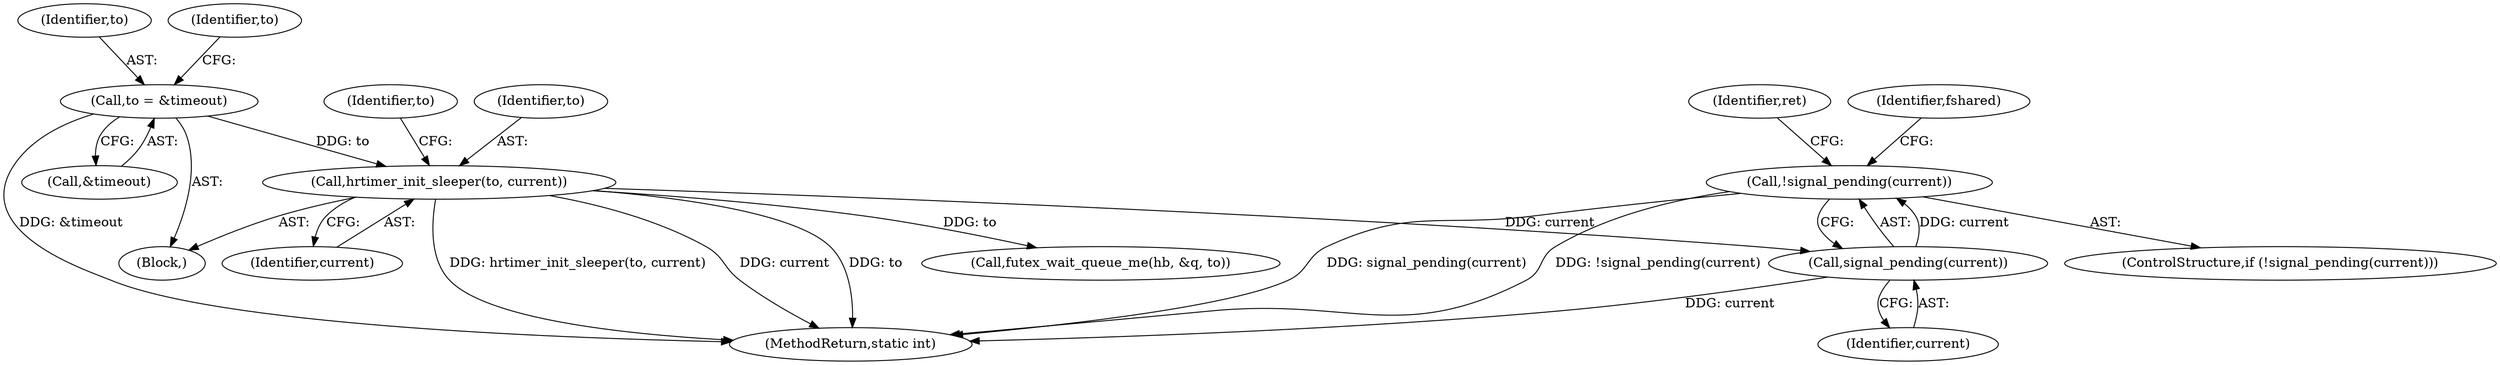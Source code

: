 digraph "1_linux_7ada876a8703f23befbb20a7465a702ee39b1704@API" {
"1000218" [label="(Call,!signal_pending(current))"];
"1000219" [label="(Call,signal_pending(current))"];
"1000164" [label="(Call,hrtimer_init_sleeper(to, current))"];
"1000150" [label="(Call,to = &timeout)"];
"1000151" [label="(Identifier,to)"];
"1000219" [label="(Call,signal_pending(current))"];
"1000218" [label="(Call,!signal_pending(current))"];
"1000152" [label="(Call,&timeout)"];
"1000220" [label="(Identifier,current)"];
"1000217" [label="(ControlStructure,if (!signal_pending(current)))"];
"1000164" [label="(Call,hrtimer_init_sleeper(to, current))"];
"1000149" [label="(Block,)"];
"1000170" [label="(Identifier,to)"];
"1000150" [label="(Call,to = &timeout)"];
"1000166" [label="(Identifier,current)"];
"1000230" [label="(Identifier,ret)"];
"1000165" [label="(Identifier,to)"];
"1000157" [label="(Identifier,to)"];
"1000332" [label="(MethodReturn,static int)"];
"1000191" [label="(Call,futex_wait_queue_me(hb, &q, to))"];
"1000223" [label="(Identifier,fshared)"];
"1000218" -> "1000217"  [label="AST: "];
"1000218" -> "1000219"  [label="CFG: "];
"1000219" -> "1000218"  [label="AST: "];
"1000223" -> "1000218"  [label="CFG: "];
"1000230" -> "1000218"  [label="CFG: "];
"1000218" -> "1000332"  [label="DDG: signal_pending(current)"];
"1000218" -> "1000332"  [label="DDG: !signal_pending(current)"];
"1000219" -> "1000218"  [label="DDG: current"];
"1000219" -> "1000220"  [label="CFG: "];
"1000220" -> "1000219"  [label="AST: "];
"1000219" -> "1000332"  [label="DDG: current"];
"1000164" -> "1000219"  [label="DDG: current"];
"1000164" -> "1000149"  [label="AST: "];
"1000164" -> "1000166"  [label="CFG: "];
"1000165" -> "1000164"  [label="AST: "];
"1000166" -> "1000164"  [label="AST: "];
"1000170" -> "1000164"  [label="CFG: "];
"1000164" -> "1000332"  [label="DDG: hrtimer_init_sleeper(to, current)"];
"1000164" -> "1000332"  [label="DDG: current"];
"1000164" -> "1000332"  [label="DDG: to"];
"1000150" -> "1000164"  [label="DDG: to"];
"1000164" -> "1000191"  [label="DDG: to"];
"1000150" -> "1000149"  [label="AST: "];
"1000150" -> "1000152"  [label="CFG: "];
"1000151" -> "1000150"  [label="AST: "];
"1000152" -> "1000150"  [label="AST: "];
"1000157" -> "1000150"  [label="CFG: "];
"1000150" -> "1000332"  [label="DDG: &timeout"];
}
